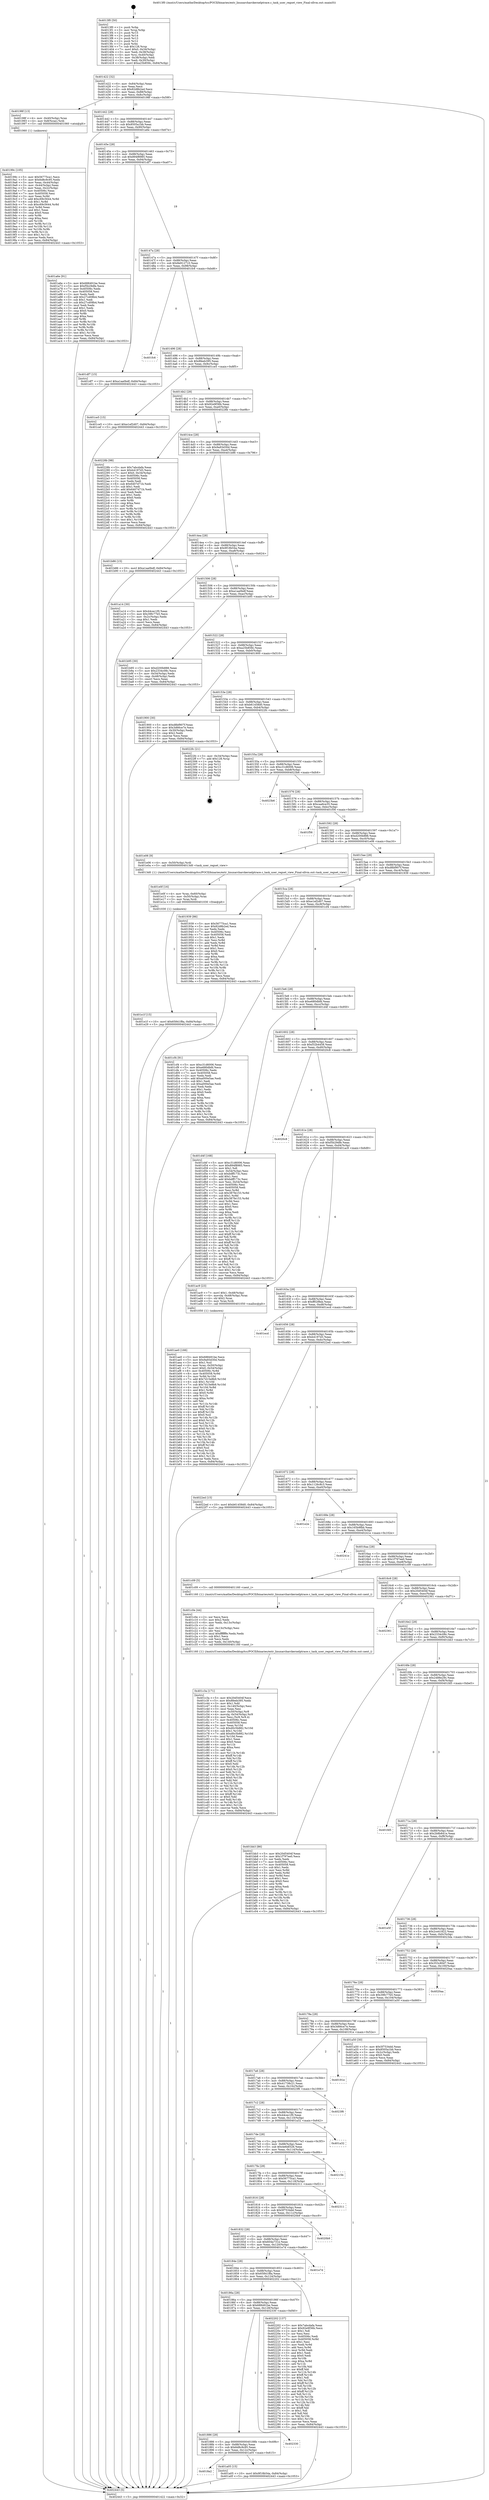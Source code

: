 digraph "0x4013f0" {
  label = "0x4013f0 (/mnt/c/Users/mathe/Desktop/tcc/POCII/binaries/extr_linuxarcharckernelptrace.c_task_user_regset_view_Final-ollvm.out::main(0))"
  labelloc = "t"
  node[shape=record]

  Entry [label="",width=0.3,height=0.3,shape=circle,fillcolor=black,style=filled]
  "0x401422" [label="{
     0x401422 [32]\l
     | [instrs]\l
     &nbsp;&nbsp;0x401422 \<+6\>: mov -0x84(%rbp),%eax\l
     &nbsp;&nbsp;0x401428 \<+2\>: mov %eax,%ecx\l
     &nbsp;&nbsp;0x40142a \<+6\>: sub $0x82d8b2ed,%ecx\l
     &nbsp;&nbsp;0x401430 \<+6\>: mov %eax,-0x88(%rbp)\l
     &nbsp;&nbsp;0x401436 \<+6\>: mov %ecx,-0x8c(%rbp)\l
     &nbsp;&nbsp;0x40143c \<+6\>: je 000000000040198f \<main+0x59f\>\l
  }"]
  "0x40198f" [label="{
     0x40198f [13]\l
     | [instrs]\l
     &nbsp;&nbsp;0x40198f \<+4\>: mov -0x40(%rbp),%rax\l
     &nbsp;&nbsp;0x401993 \<+4\>: mov 0x8(%rax),%rdi\l
     &nbsp;&nbsp;0x401997 \<+5\>: call 0000000000401060 \<atoi@plt\>\l
     | [calls]\l
     &nbsp;&nbsp;0x401060 \{1\} (unknown)\l
  }"]
  "0x401442" [label="{
     0x401442 [28]\l
     | [instrs]\l
     &nbsp;&nbsp;0x401442 \<+5\>: jmp 0000000000401447 \<main+0x57\>\l
     &nbsp;&nbsp;0x401447 \<+6\>: mov -0x88(%rbp),%eax\l
     &nbsp;&nbsp;0x40144d \<+5\>: sub $0x8505a1bb,%eax\l
     &nbsp;&nbsp;0x401452 \<+6\>: mov %eax,-0x90(%rbp)\l
     &nbsp;&nbsp;0x401458 \<+6\>: je 0000000000401a6e \<main+0x67e\>\l
  }"]
  Exit [label="",width=0.3,height=0.3,shape=circle,fillcolor=black,style=filled,peripheries=2]
  "0x401a6e" [label="{
     0x401a6e [91]\l
     | [instrs]\l
     &nbsp;&nbsp;0x401a6e \<+5\>: mov $0x688491be,%eax\l
     &nbsp;&nbsp;0x401a73 \<+5\>: mov $0xf5b29dfe,%ecx\l
     &nbsp;&nbsp;0x401a78 \<+7\>: mov 0x40506c,%edx\l
     &nbsp;&nbsp;0x401a7f \<+7\>: mov 0x405058,%esi\l
     &nbsp;&nbsp;0x401a86 \<+2\>: mov %edx,%edi\l
     &nbsp;&nbsp;0x401a88 \<+6\>: add $0x27cd08b4,%edi\l
     &nbsp;&nbsp;0x401a8e \<+3\>: sub $0x1,%edi\l
     &nbsp;&nbsp;0x401a91 \<+6\>: sub $0x27cd08b4,%edi\l
     &nbsp;&nbsp;0x401a97 \<+3\>: imul %edi,%edx\l
     &nbsp;&nbsp;0x401a9a \<+3\>: and $0x1,%edx\l
     &nbsp;&nbsp;0x401a9d \<+3\>: cmp $0x0,%edx\l
     &nbsp;&nbsp;0x401aa0 \<+4\>: sete %r8b\l
     &nbsp;&nbsp;0x401aa4 \<+3\>: cmp $0xa,%esi\l
     &nbsp;&nbsp;0x401aa7 \<+4\>: setl %r9b\l
     &nbsp;&nbsp;0x401aab \<+3\>: mov %r8b,%r10b\l
     &nbsp;&nbsp;0x401aae \<+3\>: and %r9b,%r10b\l
     &nbsp;&nbsp;0x401ab1 \<+3\>: xor %r9b,%r8b\l
     &nbsp;&nbsp;0x401ab4 \<+3\>: or %r8b,%r10b\l
     &nbsp;&nbsp;0x401ab7 \<+4\>: test $0x1,%r10b\l
     &nbsp;&nbsp;0x401abb \<+3\>: cmovne %ecx,%eax\l
     &nbsp;&nbsp;0x401abe \<+6\>: mov %eax,-0x84(%rbp)\l
     &nbsp;&nbsp;0x401ac4 \<+5\>: jmp 0000000000402443 \<main+0x1053\>\l
  }"]
  "0x40145e" [label="{
     0x40145e [28]\l
     | [instrs]\l
     &nbsp;&nbsp;0x40145e \<+5\>: jmp 0000000000401463 \<main+0x73\>\l
     &nbsp;&nbsp;0x401463 \<+6\>: mov -0x88(%rbp),%eax\l
     &nbsp;&nbsp;0x401469 \<+5\>: sub $0x894f8985,%eax\l
     &nbsp;&nbsp;0x40146e \<+6\>: mov %eax,-0x94(%rbp)\l
     &nbsp;&nbsp;0x401474 \<+6\>: je 0000000000401df7 \<main+0xa07\>\l
  }"]
  "0x401e1f" [label="{
     0x401e1f [15]\l
     | [instrs]\l
     &nbsp;&nbsp;0x401e1f \<+10\>: movl $0x65841f8a,-0x84(%rbp)\l
     &nbsp;&nbsp;0x401e29 \<+5\>: jmp 0000000000402443 \<main+0x1053\>\l
  }"]
  "0x401df7" [label="{
     0x401df7 [15]\l
     | [instrs]\l
     &nbsp;&nbsp;0x401df7 \<+10\>: movl $0xa1aa0bdf,-0x84(%rbp)\l
     &nbsp;&nbsp;0x401e01 \<+5\>: jmp 0000000000402443 \<main+0x1053\>\l
  }"]
  "0x40147a" [label="{
     0x40147a [28]\l
     | [instrs]\l
     &nbsp;&nbsp;0x40147a \<+5\>: jmp 000000000040147f \<main+0x8f\>\l
     &nbsp;&nbsp;0x40147f \<+6\>: mov -0x88(%rbp),%eax\l
     &nbsp;&nbsp;0x401485 \<+5\>: sub $0x8e912710,%eax\l
     &nbsp;&nbsp;0x40148a \<+6\>: mov %eax,-0x98(%rbp)\l
     &nbsp;&nbsp;0x401490 \<+6\>: je 0000000000401fc6 \<main+0xbd6\>\l
  }"]
  "0x401e0f" [label="{
     0x401e0f [16]\l
     | [instrs]\l
     &nbsp;&nbsp;0x401e0f \<+4\>: mov %rax,-0x60(%rbp)\l
     &nbsp;&nbsp;0x401e13 \<+4\>: mov -0x50(%rbp),%rax\l
     &nbsp;&nbsp;0x401e17 \<+3\>: mov %rax,%rdi\l
     &nbsp;&nbsp;0x401e1a \<+5\>: call 0000000000401030 \<free@plt\>\l
     | [calls]\l
     &nbsp;&nbsp;0x401030 \{1\} (unknown)\l
  }"]
  "0x401fc6" [label="{
     0x401fc6\l
  }", style=dashed]
  "0x401496" [label="{
     0x401496 [28]\l
     | [instrs]\l
     &nbsp;&nbsp;0x401496 \<+5\>: jmp 000000000040149b \<main+0xab\>\l
     &nbsp;&nbsp;0x40149b \<+6\>: mov -0x88(%rbp),%eax\l
     &nbsp;&nbsp;0x4014a1 \<+5\>: sub $0x8feeb395,%eax\l
     &nbsp;&nbsp;0x4014a6 \<+6\>: mov %eax,-0x9c(%rbp)\l
     &nbsp;&nbsp;0x4014ac \<+6\>: je 0000000000401ce5 \<main+0x8f5\>\l
  }"]
  "0x401c3a" [label="{
     0x401c3a [171]\l
     | [instrs]\l
     &nbsp;&nbsp;0x401c3a \<+5\>: mov $0x20d5404f,%ecx\l
     &nbsp;&nbsp;0x401c3f \<+5\>: mov $0x8feeb395,%edx\l
     &nbsp;&nbsp;0x401c44 \<+3\>: mov $0x1,%dil\l
     &nbsp;&nbsp;0x401c47 \<+6\>: mov -0x140(%rbp),%esi\l
     &nbsp;&nbsp;0x401c4d \<+3\>: imul %eax,%esi\l
     &nbsp;&nbsp;0x401c50 \<+4\>: mov -0x50(%rbp),%r8\l
     &nbsp;&nbsp;0x401c54 \<+4\>: movslq -0x54(%rbp),%r9\l
     &nbsp;&nbsp;0x401c58 \<+4\>: mov %esi,(%r8,%r9,4)\l
     &nbsp;&nbsp;0x401c5c \<+7\>: mov 0x40506c,%eax\l
     &nbsp;&nbsp;0x401c63 \<+7\>: mov 0x405058,%esi\l
     &nbsp;&nbsp;0x401c6a \<+3\>: mov %eax,%r10d\l
     &nbsp;&nbsp;0x401c6d \<+7\>: sub $0xd0c5b882,%r10d\l
     &nbsp;&nbsp;0x401c74 \<+4\>: sub $0x1,%r10d\l
     &nbsp;&nbsp;0x401c78 \<+7\>: add $0xd0c5b882,%r10d\l
     &nbsp;&nbsp;0x401c7f \<+4\>: imul %r10d,%eax\l
     &nbsp;&nbsp;0x401c83 \<+3\>: and $0x1,%eax\l
     &nbsp;&nbsp;0x401c86 \<+3\>: cmp $0x0,%eax\l
     &nbsp;&nbsp;0x401c89 \<+4\>: sete %r11b\l
     &nbsp;&nbsp;0x401c8d \<+3\>: cmp $0xa,%esi\l
     &nbsp;&nbsp;0x401c90 \<+3\>: setl %bl\l
     &nbsp;&nbsp;0x401c93 \<+3\>: mov %r11b,%r14b\l
     &nbsp;&nbsp;0x401c96 \<+4\>: xor $0xff,%r14b\l
     &nbsp;&nbsp;0x401c9a \<+3\>: mov %bl,%r15b\l
     &nbsp;&nbsp;0x401c9d \<+4\>: xor $0xff,%r15b\l
     &nbsp;&nbsp;0x401ca1 \<+4\>: xor $0x0,%dil\l
     &nbsp;&nbsp;0x401ca5 \<+3\>: mov %r14b,%r12b\l
     &nbsp;&nbsp;0x401ca8 \<+4\>: and $0x0,%r12b\l
     &nbsp;&nbsp;0x401cac \<+3\>: and %dil,%r11b\l
     &nbsp;&nbsp;0x401caf \<+3\>: mov %r15b,%r13b\l
     &nbsp;&nbsp;0x401cb2 \<+4\>: and $0x0,%r13b\l
     &nbsp;&nbsp;0x401cb6 \<+3\>: and %dil,%bl\l
     &nbsp;&nbsp;0x401cb9 \<+3\>: or %r11b,%r12b\l
     &nbsp;&nbsp;0x401cbc \<+3\>: or %bl,%r13b\l
     &nbsp;&nbsp;0x401cbf \<+3\>: xor %r13b,%r12b\l
     &nbsp;&nbsp;0x401cc2 \<+3\>: or %r15b,%r14b\l
     &nbsp;&nbsp;0x401cc5 \<+4\>: xor $0xff,%r14b\l
     &nbsp;&nbsp;0x401cc9 \<+4\>: or $0x0,%dil\l
     &nbsp;&nbsp;0x401ccd \<+3\>: and %dil,%r14b\l
     &nbsp;&nbsp;0x401cd0 \<+3\>: or %r14b,%r12b\l
     &nbsp;&nbsp;0x401cd3 \<+4\>: test $0x1,%r12b\l
     &nbsp;&nbsp;0x401cd7 \<+3\>: cmovne %edx,%ecx\l
     &nbsp;&nbsp;0x401cda \<+6\>: mov %ecx,-0x84(%rbp)\l
     &nbsp;&nbsp;0x401ce0 \<+5\>: jmp 0000000000402443 \<main+0x1053\>\l
  }"]
  "0x401ce5" [label="{
     0x401ce5 [15]\l
     | [instrs]\l
     &nbsp;&nbsp;0x401ce5 \<+10\>: movl $0xe1ef2d07,-0x84(%rbp)\l
     &nbsp;&nbsp;0x401cef \<+5\>: jmp 0000000000402443 \<main+0x1053\>\l
  }"]
  "0x4014b2" [label="{
     0x4014b2 [28]\l
     | [instrs]\l
     &nbsp;&nbsp;0x4014b2 \<+5\>: jmp 00000000004014b7 \<main+0xc7\>\l
     &nbsp;&nbsp;0x4014b7 \<+6\>: mov -0x88(%rbp),%eax\l
     &nbsp;&nbsp;0x4014bd \<+5\>: sub $0x92e9f36b,%eax\l
     &nbsp;&nbsp;0x4014c2 \<+6\>: mov %eax,-0xa0(%rbp)\l
     &nbsp;&nbsp;0x4014c8 \<+6\>: je 000000000040228b \<main+0xe9b\>\l
  }"]
  "0x401c0e" [label="{
     0x401c0e [44]\l
     | [instrs]\l
     &nbsp;&nbsp;0x401c0e \<+2\>: xor %ecx,%ecx\l
     &nbsp;&nbsp;0x401c10 \<+5\>: mov $0x2,%edx\l
     &nbsp;&nbsp;0x401c15 \<+6\>: mov %edx,-0x13c(%rbp)\l
     &nbsp;&nbsp;0x401c1b \<+1\>: cltd\l
     &nbsp;&nbsp;0x401c1c \<+6\>: mov -0x13c(%rbp),%esi\l
     &nbsp;&nbsp;0x401c22 \<+2\>: idiv %esi\l
     &nbsp;&nbsp;0x401c24 \<+6\>: imul $0xfffffffe,%edx,%edx\l
     &nbsp;&nbsp;0x401c2a \<+3\>: sub $0x1,%ecx\l
     &nbsp;&nbsp;0x401c2d \<+2\>: sub %ecx,%edx\l
     &nbsp;&nbsp;0x401c2f \<+6\>: mov %edx,-0x140(%rbp)\l
     &nbsp;&nbsp;0x401c35 \<+5\>: call 0000000000401160 \<next_i\>\l
     | [calls]\l
     &nbsp;&nbsp;0x401160 \{1\} (/mnt/c/Users/mathe/Desktop/tcc/POCII/binaries/extr_linuxarcharckernelptrace.c_task_user_regset_view_Final-ollvm.out::next_i)\l
  }"]
  "0x40228b" [label="{
     0x40228b [98]\l
     | [instrs]\l
     &nbsp;&nbsp;0x40228b \<+5\>: mov $0x7abcdafa,%eax\l
     &nbsp;&nbsp;0x402290 \<+5\>: mov $0xb4197d3,%ecx\l
     &nbsp;&nbsp;0x402295 \<+7\>: movl $0x0,-0x34(%rbp)\l
     &nbsp;&nbsp;0x40229c \<+7\>: mov 0x40506c,%edx\l
     &nbsp;&nbsp;0x4022a3 \<+7\>: mov 0x405058,%esi\l
     &nbsp;&nbsp;0x4022aa \<+2\>: mov %edx,%edi\l
     &nbsp;&nbsp;0x4022ac \<+6\>: sub $0x6407d71b,%edi\l
     &nbsp;&nbsp;0x4022b2 \<+3\>: sub $0x1,%edi\l
     &nbsp;&nbsp;0x4022b5 \<+6\>: add $0x6407d71b,%edi\l
     &nbsp;&nbsp;0x4022bb \<+3\>: imul %edi,%edx\l
     &nbsp;&nbsp;0x4022be \<+3\>: and $0x1,%edx\l
     &nbsp;&nbsp;0x4022c1 \<+3\>: cmp $0x0,%edx\l
     &nbsp;&nbsp;0x4022c4 \<+4\>: sete %r8b\l
     &nbsp;&nbsp;0x4022c8 \<+3\>: cmp $0xa,%esi\l
     &nbsp;&nbsp;0x4022cb \<+4\>: setl %r9b\l
     &nbsp;&nbsp;0x4022cf \<+3\>: mov %r8b,%r10b\l
     &nbsp;&nbsp;0x4022d2 \<+3\>: and %r9b,%r10b\l
     &nbsp;&nbsp;0x4022d5 \<+3\>: xor %r9b,%r8b\l
     &nbsp;&nbsp;0x4022d8 \<+3\>: or %r8b,%r10b\l
     &nbsp;&nbsp;0x4022db \<+4\>: test $0x1,%r10b\l
     &nbsp;&nbsp;0x4022df \<+3\>: cmovne %ecx,%eax\l
     &nbsp;&nbsp;0x4022e2 \<+6\>: mov %eax,-0x84(%rbp)\l
     &nbsp;&nbsp;0x4022e8 \<+5\>: jmp 0000000000402443 \<main+0x1053\>\l
  }"]
  "0x4014ce" [label="{
     0x4014ce [28]\l
     | [instrs]\l
     &nbsp;&nbsp;0x4014ce \<+5\>: jmp 00000000004014d3 \<main+0xe3\>\l
     &nbsp;&nbsp;0x4014d3 \<+6\>: mov -0x88(%rbp),%eax\l
     &nbsp;&nbsp;0x4014d9 \<+5\>: sub $0x9a93d30d,%eax\l
     &nbsp;&nbsp;0x4014de \<+6\>: mov %eax,-0xa4(%rbp)\l
     &nbsp;&nbsp;0x4014e4 \<+6\>: je 0000000000401b86 \<main+0x796\>\l
  }"]
  "0x401ae0" [label="{
     0x401ae0 [166]\l
     | [instrs]\l
     &nbsp;&nbsp;0x401ae0 \<+5\>: mov $0x688491be,%ecx\l
     &nbsp;&nbsp;0x401ae5 \<+5\>: mov $0x9a93d30d,%edx\l
     &nbsp;&nbsp;0x401aea \<+3\>: mov $0x1,%sil\l
     &nbsp;&nbsp;0x401aed \<+4\>: mov %rax,-0x50(%rbp)\l
     &nbsp;&nbsp;0x401af1 \<+7\>: movl $0x0,-0x54(%rbp)\l
     &nbsp;&nbsp;0x401af8 \<+8\>: mov 0x40506c,%r8d\l
     &nbsp;&nbsp;0x401b00 \<+8\>: mov 0x405058,%r9d\l
     &nbsp;&nbsp;0x401b08 \<+3\>: mov %r8d,%r10d\l
     &nbsp;&nbsp;0x401b0b \<+7\>: add $0x7d15e8b9,%r10d\l
     &nbsp;&nbsp;0x401b12 \<+4\>: sub $0x1,%r10d\l
     &nbsp;&nbsp;0x401b16 \<+7\>: sub $0x7d15e8b9,%r10d\l
     &nbsp;&nbsp;0x401b1d \<+4\>: imul %r10d,%r8d\l
     &nbsp;&nbsp;0x401b21 \<+4\>: and $0x1,%r8d\l
     &nbsp;&nbsp;0x401b25 \<+4\>: cmp $0x0,%r8d\l
     &nbsp;&nbsp;0x401b29 \<+4\>: sete %r11b\l
     &nbsp;&nbsp;0x401b2d \<+4\>: cmp $0xa,%r9d\l
     &nbsp;&nbsp;0x401b31 \<+3\>: setl %bl\l
     &nbsp;&nbsp;0x401b34 \<+3\>: mov %r11b,%r14b\l
     &nbsp;&nbsp;0x401b37 \<+4\>: xor $0xff,%r14b\l
     &nbsp;&nbsp;0x401b3b \<+3\>: mov %bl,%r15b\l
     &nbsp;&nbsp;0x401b3e \<+4\>: xor $0xff,%r15b\l
     &nbsp;&nbsp;0x401b42 \<+4\>: xor $0x0,%sil\l
     &nbsp;&nbsp;0x401b46 \<+3\>: mov %r14b,%r12b\l
     &nbsp;&nbsp;0x401b49 \<+4\>: and $0x0,%r12b\l
     &nbsp;&nbsp;0x401b4d \<+3\>: and %sil,%r11b\l
     &nbsp;&nbsp;0x401b50 \<+3\>: mov %r15b,%r13b\l
     &nbsp;&nbsp;0x401b53 \<+4\>: and $0x0,%r13b\l
     &nbsp;&nbsp;0x401b57 \<+3\>: and %sil,%bl\l
     &nbsp;&nbsp;0x401b5a \<+3\>: or %r11b,%r12b\l
     &nbsp;&nbsp;0x401b5d \<+3\>: or %bl,%r13b\l
     &nbsp;&nbsp;0x401b60 \<+3\>: xor %r13b,%r12b\l
     &nbsp;&nbsp;0x401b63 \<+3\>: or %r15b,%r14b\l
     &nbsp;&nbsp;0x401b66 \<+4\>: xor $0xff,%r14b\l
     &nbsp;&nbsp;0x401b6a \<+4\>: or $0x0,%sil\l
     &nbsp;&nbsp;0x401b6e \<+3\>: and %sil,%r14b\l
     &nbsp;&nbsp;0x401b71 \<+3\>: or %r14b,%r12b\l
     &nbsp;&nbsp;0x401b74 \<+4\>: test $0x1,%r12b\l
     &nbsp;&nbsp;0x401b78 \<+3\>: cmovne %edx,%ecx\l
     &nbsp;&nbsp;0x401b7b \<+6\>: mov %ecx,-0x84(%rbp)\l
     &nbsp;&nbsp;0x401b81 \<+5\>: jmp 0000000000402443 \<main+0x1053\>\l
  }"]
  "0x401b86" [label="{
     0x401b86 [15]\l
     | [instrs]\l
     &nbsp;&nbsp;0x401b86 \<+10\>: movl $0xa1aa0bdf,-0x84(%rbp)\l
     &nbsp;&nbsp;0x401b90 \<+5\>: jmp 0000000000402443 \<main+0x1053\>\l
  }"]
  "0x4014ea" [label="{
     0x4014ea [28]\l
     | [instrs]\l
     &nbsp;&nbsp;0x4014ea \<+5\>: jmp 00000000004014ef \<main+0xff\>\l
     &nbsp;&nbsp;0x4014ef \<+6\>: mov -0x88(%rbp),%eax\l
     &nbsp;&nbsp;0x4014f5 \<+5\>: sub $0x9f18b54a,%eax\l
     &nbsp;&nbsp;0x4014fa \<+6\>: mov %eax,-0xa8(%rbp)\l
     &nbsp;&nbsp;0x401500 \<+6\>: je 0000000000401a14 \<main+0x624\>\l
  }"]
  "0x4018a2" [label="{
     0x4018a2\l
  }", style=dashed]
  "0x401a14" [label="{
     0x401a14 [30]\l
     | [instrs]\l
     &nbsp;&nbsp;0x401a14 \<+5\>: mov $0x44cec1f0,%eax\l
     &nbsp;&nbsp;0x401a19 \<+5\>: mov $0x39fc77b5,%ecx\l
     &nbsp;&nbsp;0x401a1e \<+3\>: mov -0x2c(%rbp),%edx\l
     &nbsp;&nbsp;0x401a21 \<+3\>: cmp $0x1,%edx\l
     &nbsp;&nbsp;0x401a24 \<+3\>: cmovl %ecx,%eax\l
     &nbsp;&nbsp;0x401a27 \<+6\>: mov %eax,-0x84(%rbp)\l
     &nbsp;&nbsp;0x401a2d \<+5\>: jmp 0000000000402443 \<main+0x1053\>\l
  }"]
  "0x401506" [label="{
     0x401506 [28]\l
     | [instrs]\l
     &nbsp;&nbsp;0x401506 \<+5\>: jmp 000000000040150b \<main+0x11b\>\l
     &nbsp;&nbsp;0x40150b \<+6\>: mov -0x88(%rbp),%eax\l
     &nbsp;&nbsp;0x401511 \<+5\>: sub $0xa1aa0bdf,%eax\l
     &nbsp;&nbsp;0x401516 \<+6\>: mov %eax,-0xac(%rbp)\l
     &nbsp;&nbsp;0x40151c \<+6\>: je 0000000000401b95 \<main+0x7a5\>\l
  }"]
  "0x401a05" [label="{
     0x401a05 [15]\l
     | [instrs]\l
     &nbsp;&nbsp;0x401a05 \<+10\>: movl $0x9f18b54a,-0x84(%rbp)\l
     &nbsp;&nbsp;0x401a0f \<+5\>: jmp 0000000000402443 \<main+0x1053\>\l
  }"]
  "0x401b95" [label="{
     0x401b95 [30]\l
     | [instrs]\l
     &nbsp;&nbsp;0x401b95 \<+5\>: mov $0xd200b888,%eax\l
     &nbsp;&nbsp;0x401b9a \<+5\>: mov $0x2334c08c,%ecx\l
     &nbsp;&nbsp;0x401b9f \<+3\>: mov -0x54(%rbp),%edx\l
     &nbsp;&nbsp;0x401ba2 \<+3\>: cmp -0x48(%rbp),%edx\l
     &nbsp;&nbsp;0x401ba5 \<+3\>: cmovl %ecx,%eax\l
     &nbsp;&nbsp;0x401ba8 \<+6\>: mov %eax,-0x84(%rbp)\l
     &nbsp;&nbsp;0x401bae \<+5\>: jmp 0000000000402443 \<main+0x1053\>\l
  }"]
  "0x401522" [label="{
     0x401522 [28]\l
     | [instrs]\l
     &nbsp;&nbsp;0x401522 \<+5\>: jmp 0000000000401527 \<main+0x137\>\l
     &nbsp;&nbsp;0x401527 \<+6\>: mov -0x88(%rbp),%eax\l
     &nbsp;&nbsp;0x40152d \<+5\>: sub $0xa25b858c,%eax\l
     &nbsp;&nbsp;0x401532 \<+6\>: mov %eax,-0xb0(%rbp)\l
     &nbsp;&nbsp;0x401538 \<+6\>: je 0000000000401900 \<main+0x510\>\l
  }"]
  "0x401886" [label="{
     0x401886 [28]\l
     | [instrs]\l
     &nbsp;&nbsp;0x401886 \<+5\>: jmp 000000000040188b \<main+0x49b\>\l
     &nbsp;&nbsp;0x40188b \<+6\>: mov -0x88(%rbp),%eax\l
     &nbsp;&nbsp;0x401891 \<+5\>: sub $0x6d8c9c95,%eax\l
     &nbsp;&nbsp;0x401896 \<+6\>: mov %eax,-0x12c(%rbp)\l
     &nbsp;&nbsp;0x40189c \<+6\>: je 0000000000401a05 \<main+0x615\>\l
  }"]
  "0x401900" [label="{
     0x401900 [30]\l
     | [instrs]\l
     &nbsp;&nbsp;0x401900 \<+5\>: mov $0xd8bf907f,%eax\l
     &nbsp;&nbsp;0x401905 \<+5\>: mov $0x3d66ce7e,%ecx\l
     &nbsp;&nbsp;0x40190a \<+3\>: mov -0x30(%rbp),%edx\l
     &nbsp;&nbsp;0x40190d \<+3\>: cmp $0x2,%edx\l
     &nbsp;&nbsp;0x401910 \<+3\>: cmovne %ecx,%eax\l
     &nbsp;&nbsp;0x401913 \<+6\>: mov %eax,-0x84(%rbp)\l
     &nbsp;&nbsp;0x401919 \<+5\>: jmp 0000000000402443 \<main+0x1053\>\l
  }"]
  "0x40153e" [label="{
     0x40153e [28]\l
     | [instrs]\l
     &nbsp;&nbsp;0x40153e \<+5\>: jmp 0000000000401543 \<main+0x153\>\l
     &nbsp;&nbsp;0x401543 \<+6\>: mov -0x88(%rbp),%eax\l
     &nbsp;&nbsp;0x401549 \<+5\>: sub $0xb61458d0,%eax\l
     &nbsp;&nbsp;0x40154e \<+6\>: mov %eax,-0xb4(%rbp)\l
     &nbsp;&nbsp;0x401554 \<+6\>: je 00000000004022fc \<main+0xf0c\>\l
  }"]
  "0x402443" [label="{
     0x402443 [5]\l
     | [instrs]\l
     &nbsp;&nbsp;0x402443 \<+5\>: jmp 0000000000401422 \<main+0x32\>\l
  }"]
  "0x4013f0" [label="{
     0x4013f0 [50]\l
     | [instrs]\l
     &nbsp;&nbsp;0x4013f0 \<+1\>: push %rbp\l
     &nbsp;&nbsp;0x4013f1 \<+3\>: mov %rsp,%rbp\l
     &nbsp;&nbsp;0x4013f4 \<+2\>: push %r15\l
     &nbsp;&nbsp;0x4013f6 \<+2\>: push %r14\l
     &nbsp;&nbsp;0x4013f8 \<+2\>: push %r13\l
     &nbsp;&nbsp;0x4013fa \<+2\>: push %r12\l
     &nbsp;&nbsp;0x4013fc \<+1\>: push %rbx\l
     &nbsp;&nbsp;0x4013fd \<+7\>: sub $0x128,%rsp\l
     &nbsp;&nbsp;0x401404 \<+7\>: movl $0x0,-0x34(%rbp)\l
     &nbsp;&nbsp;0x40140b \<+3\>: mov %edi,-0x38(%rbp)\l
     &nbsp;&nbsp;0x40140e \<+4\>: mov %rsi,-0x40(%rbp)\l
     &nbsp;&nbsp;0x401412 \<+3\>: mov -0x38(%rbp),%edi\l
     &nbsp;&nbsp;0x401415 \<+3\>: mov %edi,-0x30(%rbp)\l
     &nbsp;&nbsp;0x401418 \<+10\>: movl $0xa25b858c,-0x84(%rbp)\l
  }"]
  "0x402330" [label="{
     0x402330\l
  }", style=dashed]
  "0x4022fc" [label="{
     0x4022fc [21]\l
     | [instrs]\l
     &nbsp;&nbsp;0x4022fc \<+3\>: mov -0x34(%rbp),%eax\l
     &nbsp;&nbsp;0x4022ff \<+7\>: add $0x128,%rsp\l
     &nbsp;&nbsp;0x402306 \<+1\>: pop %rbx\l
     &nbsp;&nbsp;0x402307 \<+2\>: pop %r12\l
     &nbsp;&nbsp;0x402309 \<+2\>: pop %r13\l
     &nbsp;&nbsp;0x40230b \<+2\>: pop %r14\l
     &nbsp;&nbsp;0x40230d \<+2\>: pop %r15\l
     &nbsp;&nbsp;0x40230f \<+1\>: pop %rbp\l
     &nbsp;&nbsp;0x402310 \<+1\>: ret\l
  }"]
  "0x40155a" [label="{
     0x40155a [28]\l
     | [instrs]\l
     &nbsp;&nbsp;0x40155a \<+5\>: jmp 000000000040155f \<main+0x16f\>\l
     &nbsp;&nbsp;0x40155f \<+6\>: mov -0x88(%rbp),%eax\l
     &nbsp;&nbsp;0x401565 \<+5\>: sub $0xc31d6006,%eax\l
     &nbsp;&nbsp;0x40156a \<+6\>: mov %eax,-0xb8(%rbp)\l
     &nbsp;&nbsp;0x401570 \<+6\>: je 00000000004023b6 \<main+0xfc6\>\l
  }"]
  "0x40186a" [label="{
     0x40186a [28]\l
     | [instrs]\l
     &nbsp;&nbsp;0x40186a \<+5\>: jmp 000000000040186f \<main+0x47f\>\l
     &nbsp;&nbsp;0x40186f \<+6\>: mov -0x88(%rbp),%eax\l
     &nbsp;&nbsp;0x401875 \<+5\>: sub $0x688491be,%eax\l
     &nbsp;&nbsp;0x40187a \<+6\>: mov %eax,-0x128(%rbp)\l
     &nbsp;&nbsp;0x401880 \<+6\>: je 0000000000402330 \<main+0xf40\>\l
  }"]
  "0x4023b6" [label="{
     0x4023b6\l
  }", style=dashed]
  "0x401576" [label="{
     0x401576 [28]\l
     | [instrs]\l
     &nbsp;&nbsp;0x401576 \<+5\>: jmp 000000000040157b \<main+0x18b\>\l
     &nbsp;&nbsp;0x40157b \<+6\>: mov -0x88(%rbp),%eax\l
     &nbsp;&nbsp;0x401581 \<+5\>: sub $0xcaa6ce35,%eax\l
     &nbsp;&nbsp;0x401586 \<+6\>: mov %eax,-0xbc(%rbp)\l
     &nbsp;&nbsp;0x40158c \<+6\>: je 0000000000401f56 \<main+0xb66\>\l
  }"]
  "0x402202" [label="{
     0x402202 [137]\l
     | [instrs]\l
     &nbsp;&nbsp;0x402202 \<+5\>: mov $0x7abcdafa,%eax\l
     &nbsp;&nbsp;0x402207 \<+5\>: mov $0x92e9f36b,%ecx\l
     &nbsp;&nbsp;0x40220c \<+2\>: mov $0x1,%dl\l
     &nbsp;&nbsp;0x40220e \<+2\>: xor %esi,%esi\l
     &nbsp;&nbsp;0x402210 \<+7\>: mov 0x40506c,%edi\l
     &nbsp;&nbsp;0x402217 \<+8\>: mov 0x405058,%r8d\l
     &nbsp;&nbsp;0x40221f \<+3\>: sub $0x1,%esi\l
     &nbsp;&nbsp;0x402222 \<+3\>: mov %edi,%r9d\l
     &nbsp;&nbsp;0x402225 \<+3\>: add %esi,%r9d\l
     &nbsp;&nbsp;0x402228 \<+4\>: imul %r9d,%edi\l
     &nbsp;&nbsp;0x40222c \<+3\>: and $0x1,%edi\l
     &nbsp;&nbsp;0x40222f \<+3\>: cmp $0x0,%edi\l
     &nbsp;&nbsp;0x402232 \<+4\>: sete %r10b\l
     &nbsp;&nbsp;0x402236 \<+4\>: cmp $0xa,%r8d\l
     &nbsp;&nbsp;0x40223a \<+4\>: setl %r11b\l
     &nbsp;&nbsp;0x40223e \<+3\>: mov %r10b,%bl\l
     &nbsp;&nbsp;0x402241 \<+3\>: xor $0xff,%bl\l
     &nbsp;&nbsp;0x402244 \<+3\>: mov %r11b,%r14b\l
     &nbsp;&nbsp;0x402247 \<+4\>: xor $0xff,%r14b\l
     &nbsp;&nbsp;0x40224b \<+3\>: xor $0x1,%dl\l
     &nbsp;&nbsp;0x40224e \<+3\>: mov %bl,%r15b\l
     &nbsp;&nbsp;0x402251 \<+4\>: and $0xff,%r15b\l
     &nbsp;&nbsp;0x402255 \<+3\>: and %dl,%r10b\l
     &nbsp;&nbsp;0x402258 \<+3\>: mov %r14b,%r12b\l
     &nbsp;&nbsp;0x40225b \<+4\>: and $0xff,%r12b\l
     &nbsp;&nbsp;0x40225f \<+3\>: and %dl,%r11b\l
     &nbsp;&nbsp;0x402262 \<+3\>: or %r10b,%r15b\l
     &nbsp;&nbsp;0x402265 \<+3\>: or %r11b,%r12b\l
     &nbsp;&nbsp;0x402268 \<+3\>: xor %r12b,%r15b\l
     &nbsp;&nbsp;0x40226b \<+3\>: or %r14b,%bl\l
     &nbsp;&nbsp;0x40226e \<+3\>: xor $0xff,%bl\l
     &nbsp;&nbsp;0x402271 \<+3\>: or $0x1,%dl\l
     &nbsp;&nbsp;0x402274 \<+2\>: and %dl,%bl\l
     &nbsp;&nbsp;0x402276 \<+3\>: or %bl,%r15b\l
     &nbsp;&nbsp;0x402279 \<+4\>: test $0x1,%r15b\l
     &nbsp;&nbsp;0x40227d \<+3\>: cmovne %ecx,%eax\l
     &nbsp;&nbsp;0x402280 \<+6\>: mov %eax,-0x84(%rbp)\l
     &nbsp;&nbsp;0x402286 \<+5\>: jmp 0000000000402443 \<main+0x1053\>\l
  }"]
  "0x401f56" [label="{
     0x401f56\l
  }", style=dashed]
  "0x401592" [label="{
     0x401592 [28]\l
     | [instrs]\l
     &nbsp;&nbsp;0x401592 \<+5\>: jmp 0000000000401597 \<main+0x1a7\>\l
     &nbsp;&nbsp;0x401597 \<+6\>: mov -0x88(%rbp),%eax\l
     &nbsp;&nbsp;0x40159d \<+5\>: sub $0xd200b888,%eax\l
     &nbsp;&nbsp;0x4015a2 \<+6\>: mov %eax,-0xc0(%rbp)\l
     &nbsp;&nbsp;0x4015a8 \<+6\>: je 0000000000401e06 \<main+0xa16\>\l
  }"]
  "0x40184e" [label="{
     0x40184e [28]\l
     | [instrs]\l
     &nbsp;&nbsp;0x40184e \<+5\>: jmp 0000000000401853 \<main+0x463\>\l
     &nbsp;&nbsp;0x401853 \<+6\>: mov -0x88(%rbp),%eax\l
     &nbsp;&nbsp;0x401859 \<+5\>: sub $0x65841f8a,%eax\l
     &nbsp;&nbsp;0x40185e \<+6\>: mov %eax,-0x124(%rbp)\l
     &nbsp;&nbsp;0x401864 \<+6\>: je 0000000000402202 \<main+0xe12\>\l
  }"]
  "0x401e06" [label="{
     0x401e06 [9]\l
     | [instrs]\l
     &nbsp;&nbsp;0x401e06 \<+4\>: mov -0x50(%rbp),%rdi\l
     &nbsp;&nbsp;0x401e0a \<+5\>: call 00000000004013d0 \<task_user_regset_view\>\l
     | [calls]\l
     &nbsp;&nbsp;0x4013d0 \{1\} (/mnt/c/Users/mathe/Desktop/tcc/POCII/binaries/extr_linuxarcharckernelptrace.c_task_user_regset_view_Final-ollvm.out::task_user_regset_view)\l
  }"]
  "0x4015ae" [label="{
     0x4015ae [28]\l
     | [instrs]\l
     &nbsp;&nbsp;0x4015ae \<+5\>: jmp 00000000004015b3 \<main+0x1c3\>\l
     &nbsp;&nbsp;0x4015b3 \<+6\>: mov -0x88(%rbp),%eax\l
     &nbsp;&nbsp;0x4015b9 \<+5\>: sub $0xd8bf907f,%eax\l
     &nbsp;&nbsp;0x4015be \<+6\>: mov %eax,-0xc4(%rbp)\l
     &nbsp;&nbsp;0x4015c4 \<+6\>: je 0000000000401939 \<main+0x549\>\l
  }"]
  "0x401e7d" [label="{
     0x401e7d\l
  }", style=dashed]
  "0x401939" [label="{
     0x401939 [86]\l
     | [instrs]\l
     &nbsp;&nbsp;0x401939 \<+5\>: mov $0x56775ca1,%eax\l
     &nbsp;&nbsp;0x40193e \<+5\>: mov $0x82d8b2ed,%ecx\l
     &nbsp;&nbsp;0x401943 \<+2\>: xor %edx,%edx\l
     &nbsp;&nbsp;0x401945 \<+7\>: mov 0x40506c,%esi\l
     &nbsp;&nbsp;0x40194c \<+7\>: mov 0x405058,%edi\l
     &nbsp;&nbsp;0x401953 \<+3\>: sub $0x1,%edx\l
     &nbsp;&nbsp;0x401956 \<+3\>: mov %esi,%r8d\l
     &nbsp;&nbsp;0x401959 \<+3\>: add %edx,%r8d\l
     &nbsp;&nbsp;0x40195c \<+4\>: imul %r8d,%esi\l
     &nbsp;&nbsp;0x401960 \<+3\>: and $0x1,%esi\l
     &nbsp;&nbsp;0x401963 \<+3\>: cmp $0x0,%esi\l
     &nbsp;&nbsp;0x401966 \<+4\>: sete %r9b\l
     &nbsp;&nbsp;0x40196a \<+3\>: cmp $0xa,%edi\l
     &nbsp;&nbsp;0x40196d \<+4\>: setl %r10b\l
     &nbsp;&nbsp;0x401971 \<+3\>: mov %r9b,%r11b\l
     &nbsp;&nbsp;0x401974 \<+3\>: and %r10b,%r11b\l
     &nbsp;&nbsp;0x401977 \<+3\>: xor %r10b,%r9b\l
     &nbsp;&nbsp;0x40197a \<+3\>: or %r9b,%r11b\l
     &nbsp;&nbsp;0x40197d \<+4\>: test $0x1,%r11b\l
     &nbsp;&nbsp;0x401981 \<+3\>: cmovne %ecx,%eax\l
     &nbsp;&nbsp;0x401984 \<+6\>: mov %eax,-0x84(%rbp)\l
     &nbsp;&nbsp;0x40198a \<+5\>: jmp 0000000000402443 \<main+0x1053\>\l
  }"]
  "0x4015ca" [label="{
     0x4015ca [28]\l
     | [instrs]\l
     &nbsp;&nbsp;0x4015ca \<+5\>: jmp 00000000004015cf \<main+0x1df\>\l
     &nbsp;&nbsp;0x4015cf \<+6\>: mov -0x88(%rbp),%eax\l
     &nbsp;&nbsp;0x4015d5 \<+5\>: sub $0xe1ef2d07,%eax\l
     &nbsp;&nbsp;0x4015da \<+6\>: mov %eax,-0xc8(%rbp)\l
     &nbsp;&nbsp;0x4015e0 \<+6\>: je 0000000000401cf4 \<main+0x904\>\l
  }"]
  "0x40199c" [label="{
     0x40199c [105]\l
     | [instrs]\l
     &nbsp;&nbsp;0x40199c \<+5\>: mov $0x56775ca1,%ecx\l
     &nbsp;&nbsp;0x4019a1 \<+5\>: mov $0x6d8c9c95,%edx\l
     &nbsp;&nbsp;0x4019a6 \<+3\>: mov %eax,-0x44(%rbp)\l
     &nbsp;&nbsp;0x4019a9 \<+3\>: mov -0x44(%rbp),%eax\l
     &nbsp;&nbsp;0x4019ac \<+3\>: mov %eax,-0x2c(%rbp)\l
     &nbsp;&nbsp;0x4019af \<+7\>: mov 0x40506c,%eax\l
     &nbsp;&nbsp;0x4019b6 \<+7\>: mov 0x405058,%esi\l
     &nbsp;&nbsp;0x4019bd \<+3\>: mov %eax,%r8d\l
     &nbsp;&nbsp;0x4019c0 \<+7\>: add $0xc69c5644,%r8d\l
     &nbsp;&nbsp;0x4019c7 \<+4\>: sub $0x1,%r8d\l
     &nbsp;&nbsp;0x4019cb \<+7\>: sub $0xc69c5644,%r8d\l
     &nbsp;&nbsp;0x4019d2 \<+4\>: imul %r8d,%eax\l
     &nbsp;&nbsp;0x4019d6 \<+3\>: and $0x1,%eax\l
     &nbsp;&nbsp;0x4019d9 \<+3\>: cmp $0x0,%eax\l
     &nbsp;&nbsp;0x4019dc \<+4\>: sete %r9b\l
     &nbsp;&nbsp;0x4019e0 \<+3\>: cmp $0xa,%esi\l
     &nbsp;&nbsp;0x4019e3 \<+4\>: setl %r10b\l
     &nbsp;&nbsp;0x4019e7 \<+3\>: mov %r9b,%r11b\l
     &nbsp;&nbsp;0x4019ea \<+3\>: and %r10b,%r11b\l
     &nbsp;&nbsp;0x4019ed \<+3\>: xor %r10b,%r9b\l
     &nbsp;&nbsp;0x4019f0 \<+3\>: or %r9b,%r11b\l
     &nbsp;&nbsp;0x4019f3 \<+4\>: test $0x1,%r11b\l
     &nbsp;&nbsp;0x4019f7 \<+3\>: cmovne %edx,%ecx\l
     &nbsp;&nbsp;0x4019fa \<+6\>: mov %ecx,-0x84(%rbp)\l
     &nbsp;&nbsp;0x401a00 \<+5\>: jmp 0000000000402443 \<main+0x1053\>\l
  }"]
  "0x401832" [label="{
     0x401832 [28]\l
     | [instrs]\l
     &nbsp;&nbsp;0x401832 \<+5\>: jmp 0000000000401837 \<main+0x447\>\l
     &nbsp;&nbsp;0x401837 \<+6\>: mov -0x88(%rbp),%eax\l
     &nbsp;&nbsp;0x40183d \<+5\>: sub $0x604a731e,%eax\l
     &nbsp;&nbsp;0x401842 \<+6\>: mov %eax,-0x120(%rbp)\l
     &nbsp;&nbsp;0x401848 \<+6\>: je 0000000000401e7d \<main+0xa8d\>\l
  }"]
  "0x401cf4" [label="{
     0x401cf4 [91]\l
     | [instrs]\l
     &nbsp;&nbsp;0x401cf4 \<+5\>: mov $0xc31d6006,%eax\l
     &nbsp;&nbsp;0x401cf9 \<+5\>: mov $0xe680dbfd,%ecx\l
     &nbsp;&nbsp;0x401cfe \<+7\>: mov 0x40506c,%edx\l
     &nbsp;&nbsp;0x401d05 \<+7\>: mov 0x405058,%esi\l
     &nbsp;&nbsp;0x401d0c \<+2\>: mov %edx,%edi\l
     &nbsp;&nbsp;0x401d0e \<+6\>: add $0xa000e5ae,%edi\l
     &nbsp;&nbsp;0x401d14 \<+3\>: sub $0x1,%edi\l
     &nbsp;&nbsp;0x401d17 \<+6\>: sub $0xa000e5ae,%edi\l
     &nbsp;&nbsp;0x401d1d \<+3\>: imul %edi,%edx\l
     &nbsp;&nbsp;0x401d20 \<+3\>: and $0x1,%edx\l
     &nbsp;&nbsp;0x401d23 \<+3\>: cmp $0x0,%edx\l
     &nbsp;&nbsp;0x401d26 \<+4\>: sete %r8b\l
     &nbsp;&nbsp;0x401d2a \<+3\>: cmp $0xa,%esi\l
     &nbsp;&nbsp;0x401d2d \<+4\>: setl %r9b\l
     &nbsp;&nbsp;0x401d31 \<+3\>: mov %r8b,%r10b\l
     &nbsp;&nbsp;0x401d34 \<+3\>: and %r9b,%r10b\l
     &nbsp;&nbsp;0x401d37 \<+3\>: xor %r9b,%r8b\l
     &nbsp;&nbsp;0x401d3a \<+3\>: or %r8b,%r10b\l
     &nbsp;&nbsp;0x401d3d \<+4\>: test $0x1,%r10b\l
     &nbsp;&nbsp;0x401d41 \<+3\>: cmovne %ecx,%eax\l
     &nbsp;&nbsp;0x401d44 \<+6\>: mov %eax,-0x84(%rbp)\l
     &nbsp;&nbsp;0x401d4a \<+5\>: jmp 0000000000402443 \<main+0x1053\>\l
  }"]
  "0x4015e6" [label="{
     0x4015e6 [28]\l
     | [instrs]\l
     &nbsp;&nbsp;0x4015e6 \<+5\>: jmp 00000000004015eb \<main+0x1fb\>\l
     &nbsp;&nbsp;0x4015eb \<+6\>: mov -0x88(%rbp),%eax\l
     &nbsp;&nbsp;0x4015f1 \<+5\>: sub $0xe680dbfd,%eax\l
     &nbsp;&nbsp;0x4015f6 \<+6\>: mov %eax,-0xcc(%rbp)\l
     &nbsp;&nbsp;0x4015fc \<+6\>: je 0000000000401d4f \<main+0x95f\>\l
  }"]
  "0x4020b9" [label="{
     0x4020b9\l
  }", style=dashed]
  "0x401d4f" [label="{
     0x401d4f [168]\l
     | [instrs]\l
     &nbsp;&nbsp;0x401d4f \<+5\>: mov $0xc31d6006,%eax\l
     &nbsp;&nbsp;0x401d54 \<+5\>: mov $0x894f8985,%ecx\l
     &nbsp;&nbsp;0x401d59 \<+2\>: mov $0x1,%dl\l
     &nbsp;&nbsp;0x401d5b \<+3\>: mov -0x54(%rbp),%esi\l
     &nbsp;&nbsp;0x401d5e \<+6\>: sub $0xbdff173c,%esi\l
     &nbsp;&nbsp;0x401d64 \<+3\>: add $0x1,%esi\l
     &nbsp;&nbsp;0x401d67 \<+6\>: add $0xbdff173c,%esi\l
     &nbsp;&nbsp;0x401d6d \<+3\>: mov %esi,-0x54(%rbp)\l
     &nbsp;&nbsp;0x401d70 \<+7\>: mov 0x40506c,%esi\l
     &nbsp;&nbsp;0x401d77 \<+7\>: mov 0x405058,%edi\l
     &nbsp;&nbsp;0x401d7e \<+3\>: mov %esi,%r8d\l
     &nbsp;&nbsp;0x401d81 \<+7\>: sub $0x387fe153,%r8d\l
     &nbsp;&nbsp;0x401d88 \<+4\>: sub $0x1,%r8d\l
     &nbsp;&nbsp;0x401d8c \<+7\>: add $0x387fe153,%r8d\l
     &nbsp;&nbsp;0x401d93 \<+4\>: imul %r8d,%esi\l
     &nbsp;&nbsp;0x401d97 \<+3\>: and $0x1,%esi\l
     &nbsp;&nbsp;0x401d9a \<+3\>: cmp $0x0,%esi\l
     &nbsp;&nbsp;0x401d9d \<+4\>: sete %r9b\l
     &nbsp;&nbsp;0x401da1 \<+3\>: cmp $0xa,%edi\l
     &nbsp;&nbsp;0x401da4 \<+4\>: setl %r10b\l
     &nbsp;&nbsp;0x401da8 \<+3\>: mov %r9b,%r11b\l
     &nbsp;&nbsp;0x401dab \<+4\>: xor $0xff,%r11b\l
     &nbsp;&nbsp;0x401daf \<+3\>: mov %r10b,%bl\l
     &nbsp;&nbsp;0x401db2 \<+3\>: xor $0xff,%bl\l
     &nbsp;&nbsp;0x401db5 \<+3\>: xor $0x1,%dl\l
     &nbsp;&nbsp;0x401db8 \<+3\>: mov %r11b,%r14b\l
     &nbsp;&nbsp;0x401dbb \<+4\>: and $0xff,%r14b\l
     &nbsp;&nbsp;0x401dbf \<+3\>: and %dl,%r9b\l
     &nbsp;&nbsp;0x401dc2 \<+3\>: mov %bl,%r15b\l
     &nbsp;&nbsp;0x401dc5 \<+4\>: and $0xff,%r15b\l
     &nbsp;&nbsp;0x401dc9 \<+3\>: and %dl,%r10b\l
     &nbsp;&nbsp;0x401dcc \<+3\>: or %r9b,%r14b\l
     &nbsp;&nbsp;0x401dcf \<+3\>: or %r10b,%r15b\l
     &nbsp;&nbsp;0x401dd2 \<+3\>: xor %r15b,%r14b\l
     &nbsp;&nbsp;0x401dd5 \<+3\>: or %bl,%r11b\l
     &nbsp;&nbsp;0x401dd8 \<+4\>: xor $0xff,%r11b\l
     &nbsp;&nbsp;0x401ddc \<+3\>: or $0x1,%dl\l
     &nbsp;&nbsp;0x401ddf \<+3\>: and %dl,%r11b\l
     &nbsp;&nbsp;0x401de2 \<+3\>: or %r11b,%r14b\l
     &nbsp;&nbsp;0x401de5 \<+4\>: test $0x1,%r14b\l
     &nbsp;&nbsp;0x401de9 \<+3\>: cmovne %ecx,%eax\l
     &nbsp;&nbsp;0x401dec \<+6\>: mov %eax,-0x84(%rbp)\l
     &nbsp;&nbsp;0x401df2 \<+5\>: jmp 0000000000402443 \<main+0x1053\>\l
  }"]
  "0x401602" [label="{
     0x401602 [28]\l
     | [instrs]\l
     &nbsp;&nbsp;0x401602 \<+5\>: jmp 0000000000401607 \<main+0x217\>\l
     &nbsp;&nbsp;0x401607 \<+6\>: mov -0x88(%rbp),%eax\l
     &nbsp;&nbsp;0x40160d \<+5\>: sub $0xf32b4458,%eax\l
     &nbsp;&nbsp;0x401612 \<+6\>: mov %eax,-0xd0(%rbp)\l
     &nbsp;&nbsp;0x401618 \<+6\>: je 00000000004020c8 \<main+0xcd8\>\l
  }"]
  "0x401816" [label="{
     0x401816 [28]\l
     | [instrs]\l
     &nbsp;&nbsp;0x401816 \<+5\>: jmp 000000000040181b \<main+0x42b\>\l
     &nbsp;&nbsp;0x40181b \<+6\>: mov -0x88(%rbp),%eax\l
     &nbsp;&nbsp;0x401821 \<+5\>: sub $0x5f7534dd,%eax\l
     &nbsp;&nbsp;0x401826 \<+6\>: mov %eax,-0x11c(%rbp)\l
     &nbsp;&nbsp;0x40182c \<+6\>: je 00000000004020b9 \<main+0xcc9\>\l
  }"]
  "0x4020c8" [label="{
     0x4020c8\l
  }", style=dashed]
  "0x40161e" [label="{
     0x40161e [28]\l
     | [instrs]\l
     &nbsp;&nbsp;0x40161e \<+5\>: jmp 0000000000401623 \<main+0x233\>\l
     &nbsp;&nbsp;0x401623 \<+6\>: mov -0x88(%rbp),%eax\l
     &nbsp;&nbsp;0x401629 \<+5\>: sub $0xf5b29dfe,%eax\l
     &nbsp;&nbsp;0x40162e \<+6\>: mov %eax,-0xd4(%rbp)\l
     &nbsp;&nbsp;0x401634 \<+6\>: je 0000000000401ac9 \<main+0x6d9\>\l
  }"]
  "0x402311" [label="{
     0x402311\l
  }", style=dashed]
  "0x401ac9" [label="{
     0x401ac9 [23]\l
     | [instrs]\l
     &nbsp;&nbsp;0x401ac9 \<+7\>: movl $0x1,-0x48(%rbp)\l
     &nbsp;&nbsp;0x401ad0 \<+4\>: movslq -0x48(%rbp),%rax\l
     &nbsp;&nbsp;0x401ad4 \<+4\>: shl $0x2,%rax\l
     &nbsp;&nbsp;0x401ad8 \<+3\>: mov %rax,%rdi\l
     &nbsp;&nbsp;0x401adb \<+5\>: call 0000000000401050 \<malloc@plt\>\l
     | [calls]\l
     &nbsp;&nbsp;0x401050 \{1\} (unknown)\l
  }"]
  "0x40163a" [label="{
     0x40163a [28]\l
     | [instrs]\l
     &nbsp;&nbsp;0x40163a \<+5\>: jmp 000000000040163f \<main+0x24f\>\l
     &nbsp;&nbsp;0x40163f \<+6\>: mov -0x88(%rbp),%eax\l
     &nbsp;&nbsp;0x401645 \<+5\>: sub $0xff02f8ee,%eax\l
     &nbsp;&nbsp;0x40164a \<+6\>: mov %eax,-0xd8(%rbp)\l
     &nbsp;&nbsp;0x401650 \<+6\>: je 0000000000401ecd \<main+0xadd\>\l
  }"]
  "0x4017fa" [label="{
     0x4017fa [28]\l
     | [instrs]\l
     &nbsp;&nbsp;0x4017fa \<+5\>: jmp 00000000004017ff \<main+0x40f\>\l
     &nbsp;&nbsp;0x4017ff \<+6\>: mov -0x88(%rbp),%eax\l
     &nbsp;&nbsp;0x401805 \<+5\>: sub $0x56775ca1,%eax\l
     &nbsp;&nbsp;0x40180a \<+6\>: mov %eax,-0x118(%rbp)\l
     &nbsp;&nbsp;0x401810 \<+6\>: je 0000000000402311 \<main+0xf21\>\l
  }"]
  "0x401ecd" [label="{
     0x401ecd\l
  }", style=dashed]
  "0x401656" [label="{
     0x401656 [28]\l
     | [instrs]\l
     &nbsp;&nbsp;0x401656 \<+5\>: jmp 000000000040165b \<main+0x26b\>\l
     &nbsp;&nbsp;0x40165b \<+6\>: mov -0x88(%rbp),%eax\l
     &nbsp;&nbsp;0x401661 \<+5\>: sub $0xb4197d3,%eax\l
     &nbsp;&nbsp;0x401666 \<+6\>: mov %eax,-0xdc(%rbp)\l
     &nbsp;&nbsp;0x40166c \<+6\>: je 00000000004022ed \<main+0xefd\>\l
  }"]
  "0x40215b" [label="{
     0x40215b\l
  }", style=dashed]
  "0x4022ed" [label="{
     0x4022ed [15]\l
     | [instrs]\l
     &nbsp;&nbsp;0x4022ed \<+10\>: movl $0xb61458d0,-0x84(%rbp)\l
     &nbsp;&nbsp;0x4022f7 \<+5\>: jmp 0000000000402443 \<main+0x1053\>\l
  }"]
  "0x401672" [label="{
     0x401672 [28]\l
     | [instrs]\l
     &nbsp;&nbsp;0x401672 \<+5\>: jmp 0000000000401677 \<main+0x287\>\l
     &nbsp;&nbsp;0x401677 \<+6\>: mov -0x88(%rbp),%eax\l
     &nbsp;&nbsp;0x40167d \<+5\>: sub $0x1126c8c3,%eax\l
     &nbsp;&nbsp;0x401682 \<+6\>: mov %eax,-0xe0(%rbp)\l
     &nbsp;&nbsp;0x401688 \<+6\>: je 0000000000401e2e \<main+0xa3e\>\l
  }"]
  "0x4017de" [label="{
     0x4017de [28]\l
     | [instrs]\l
     &nbsp;&nbsp;0x4017de \<+5\>: jmp 00000000004017e3 \<main+0x3f3\>\l
     &nbsp;&nbsp;0x4017e3 \<+6\>: mov -0x88(%rbp),%eax\l
     &nbsp;&nbsp;0x4017e9 \<+5\>: sub $0x4e6df326,%eax\l
     &nbsp;&nbsp;0x4017ee \<+6\>: mov %eax,-0x114(%rbp)\l
     &nbsp;&nbsp;0x4017f4 \<+6\>: je 000000000040215b \<main+0xd6b\>\l
  }"]
  "0x401e2e" [label="{
     0x401e2e\l
  }", style=dashed]
  "0x40168e" [label="{
     0x40168e [28]\l
     | [instrs]\l
     &nbsp;&nbsp;0x40168e \<+5\>: jmp 0000000000401693 \<main+0x2a3\>\l
     &nbsp;&nbsp;0x401693 \<+6\>: mov -0x88(%rbp),%eax\l
     &nbsp;&nbsp;0x401699 \<+5\>: sub $0x165b9fbb,%eax\l
     &nbsp;&nbsp;0x40169e \<+6\>: mov %eax,-0xe4(%rbp)\l
     &nbsp;&nbsp;0x4016a4 \<+6\>: je 000000000040241e \<main+0x102e\>\l
  }"]
  "0x401a32" [label="{
     0x401a32\l
  }", style=dashed]
  "0x40241e" [label="{
     0x40241e\l
  }", style=dashed]
  "0x4016aa" [label="{
     0x4016aa [28]\l
     | [instrs]\l
     &nbsp;&nbsp;0x4016aa \<+5\>: jmp 00000000004016af \<main+0x2bf\>\l
     &nbsp;&nbsp;0x4016af \<+6\>: mov -0x88(%rbp),%eax\l
     &nbsp;&nbsp;0x4016b5 \<+5\>: sub $0x1f797ee0,%eax\l
     &nbsp;&nbsp;0x4016ba \<+6\>: mov %eax,-0xe8(%rbp)\l
     &nbsp;&nbsp;0x4016c0 \<+6\>: je 0000000000401c09 \<main+0x819\>\l
  }"]
  "0x4017c2" [label="{
     0x4017c2 [28]\l
     | [instrs]\l
     &nbsp;&nbsp;0x4017c2 \<+5\>: jmp 00000000004017c7 \<main+0x3d7\>\l
     &nbsp;&nbsp;0x4017c7 \<+6\>: mov -0x88(%rbp),%eax\l
     &nbsp;&nbsp;0x4017cd \<+5\>: sub $0x44cec1f0,%eax\l
     &nbsp;&nbsp;0x4017d2 \<+6\>: mov %eax,-0x110(%rbp)\l
     &nbsp;&nbsp;0x4017d8 \<+6\>: je 0000000000401a32 \<main+0x642\>\l
  }"]
  "0x401c09" [label="{
     0x401c09 [5]\l
     | [instrs]\l
     &nbsp;&nbsp;0x401c09 \<+5\>: call 0000000000401160 \<next_i\>\l
     | [calls]\l
     &nbsp;&nbsp;0x401160 \{1\} (/mnt/c/Users/mathe/Desktop/tcc/POCII/binaries/extr_linuxarcharckernelptrace.c_task_user_regset_view_Final-ollvm.out::next_i)\l
  }"]
  "0x4016c6" [label="{
     0x4016c6 [28]\l
     | [instrs]\l
     &nbsp;&nbsp;0x4016c6 \<+5\>: jmp 00000000004016cb \<main+0x2db\>\l
     &nbsp;&nbsp;0x4016cb \<+6\>: mov -0x88(%rbp),%eax\l
     &nbsp;&nbsp;0x4016d1 \<+5\>: sub $0x20d5404f,%eax\l
     &nbsp;&nbsp;0x4016d6 \<+6\>: mov %eax,-0xec(%rbp)\l
     &nbsp;&nbsp;0x4016dc \<+6\>: je 0000000000402361 \<main+0xf71\>\l
  }"]
  "0x4023f6" [label="{
     0x4023f6\l
  }", style=dashed]
  "0x402361" [label="{
     0x402361\l
  }", style=dashed]
  "0x4016e2" [label="{
     0x4016e2 [28]\l
     | [instrs]\l
     &nbsp;&nbsp;0x4016e2 \<+5\>: jmp 00000000004016e7 \<main+0x2f7\>\l
     &nbsp;&nbsp;0x4016e7 \<+6\>: mov -0x88(%rbp),%eax\l
     &nbsp;&nbsp;0x4016ed \<+5\>: sub $0x2334c08c,%eax\l
     &nbsp;&nbsp;0x4016f2 \<+6\>: mov %eax,-0xf0(%rbp)\l
     &nbsp;&nbsp;0x4016f8 \<+6\>: je 0000000000401bb3 \<main+0x7c3\>\l
  }"]
  "0x4017a6" [label="{
     0x4017a6 [28]\l
     | [instrs]\l
     &nbsp;&nbsp;0x4017a6 \<+5\>: jmp 00000000004017ab \<main+0x3bb\>\l
     &nbsp;&nbsp;0x4017ab \<+6\>: mov -0x88(%rbp),%eax\l
     &nbsp;&nbsp;0x4017b1 \<+5\>: sub $0x41738c21,%eax\l
     &nbsp;&nbsp;0x4017b6 \<+6\>: mov %eax,-0x10c(%rbp)\l
     &nbsp;&nbsp;0x4017bc \<+6\>: je 00000000004023f6 \<main+0x1006\>\l
  }"]
  "0x401bb3" [label="{
     0x401bb3 [86]\l
     | [instrs]\l
     &nbsp;&nbsp;0x401bb3 \<+5\>: mov $0x20d5404f,%eax\l
     &nbsp;&nbsp;0x401bb8 \<+5\>: mov $0x1f797ee0,%ecx\l
     &nbsp;&nbsp;0x401bbd \<+2\>: xor %edx,%edx\l
     &nbsp;&nbsp;0x401bbf \<+7\>: mov 0x40506c,%esi\l
     &nbsp;&nbsp;0x401bc6 \<+7\>: mov 0x405058,%edi\l
     &nbsp;&nbsp;0x401bcd \<+3\>: sub $0x1,%edx\l
     &nbsp;&nbsp;0x401bd0 \<+3\>: mov %esi,%r8d\l
     &nbsp;&nbsp;0x401bd3 \<+3\>: add %edx,%r8d\l
     &nbsp;&nbsp;0x401bd6 \<+4\>: imul %r8d,%esi\l
     &nbsp;&nbsp;0x401bda \<+3\>: and $0x1,%esi\l
     &nbsp;&nbsp;0x401bdd \<+3\>: cmp $0x0,%esi\l
     &nbsp;&nbsp;0x401be0 \<+4\>: sete %r9b\l
     &nbsp;&nbsp;0x401be4 \<+3\>: cmp $0xa,%edi\l
     &nbsp;&nbsp;0x401be7 \<+4\>: setl %r10b\l
     &nbsp;&nbsp;0x401beb \<+3\>: mov %r9b,%r11b\l
     &nbsp;&nbsp;0x401bee \<+3\>: and %r10b,%r11b\l
     &nbsp;&nbsp;0x401bf1 \<+3\>: xor %r10b,%r9b\l
     &nbsp;&nbsp;0x401bf4 \<+3\>: or %r9b,%r11b\l
     &nbsp;&nbsp;0x401bf7 \<+4\>: test $0x1,%r11b\l
     &nbsp;&nbsp;0x401bfb \<+3\>: cmovne %ecx,%eax\l
     &nbsp;&nbsp;0x401bfe \<+6\>: mov %eax,-0x84(%rbp)\l
     &nbsp;&nbsp;0x401c04 \<+5\>: jmp 0000000000402443 \<main+0x1053\>\l
  }"]
  "0x4016fe" [label="{
     0x4016fe [28]\l
     | [instrs]\l
     &nbsp;&nbsp;0x4016fe \<+5\>: jmp 0000000000401703 \<main+0x313\>\l
     &nbsp;&nbsp;0x401703 \<+6\>: mov -0x88(%rbp),%eax\l
     &nbsp;&nbsp;0x401709 \<+5\>: sub $0x2488e29c,%eax\l
     &nbsp;&nbsp;0x40170e \<+6\>: mov %eax,-0xf4(%rbp)\l
     &nbsp;&nbsp;0x401714 \<+6\>: je 0000000000401fd5 \<main+0xbe5\>\l
  }"]
  "0x40191e" [label="{
     0x40191e\l
  }", style=dashed]
  "0x401fd5" [label="{
     0x401fd5\l
  }", style=dashed]
  "0x40171a" [label="{
     0x40171a [28]\l
     | [instrs]\l
     &nbsp;&nbsp;0x40171a \<+5\>: jmp 000000000040171f \<main+0x32f\>\l
     &nbsp;&nbsp;0x40171f \<+6\>: mov -0x88(%rbp),%eax\l
     &nbsp;&nbsp;0x401725 \<+5\>: sub $0x2b8b841e,%eax\l
     &nbsp;&nbsp;0x40172a \<+6\>: mov %eax,-0xf8(%rbp)\l
     &nbsp;&nbsp;0x401730 \<+6\>: je 0000000000401e5f \<main+0xa6f\>\l
  }"]
  "0x40178a" [label="{
     0x40178a [28]\l
     | [instrs]\l
     &nbsp;&nbsp;0x40178a \<+5\>: jmp 000000000040178f \<main+0x39f\>\l
     &nbsp;&nbsp;0x40178f \<+6\>: mov -0x88(%rbp),%eax\l
     &nbsp;&nbsp;0x401795 \<+5\>: sub $0x3d66ce7e,%eax\l
     &nbsp;&nbsp;0x40179a \<+6\>: mov %eax,-0x108(%rbp)\l
     &nbsp;&nbsp;0x4017a0 \<+6\>: je 000000000040191e \<main+0x52e\>\l
  }"]
  "0x401e5f" [label="{
     0x401e5f\l
  }", style=dashed]
  "0x401736" [label="{
     0x401736 [28]\l
     | [instrs]\l
     &nbsp;&nbsp;0x401736 \<+5\>: jmp 000000000040173b \<main+0x34b\>\l
     &nbsp;&nbsp;0x40173b \<+6\>: mov -0x88(%rbp),%eax\l
     &nbsp;&nbsp;0x401741 \<+5\>: sub $0x2ce41822,%eax\l
     &nbsp;&nbsp;0x401746 \<+6\>: mov %eax,-0xfc(%rbp)\l
     &nbsp;&nbsp;0x40174c \<+6\>: je 00000000004023da \<main+0xfea\>\l
  }"]
  "0x401a50" [label="{
     0x401a50 [30]\l
     | [instrs]\l
     &nbsp;&nbsp;0x401a50 \<+5\>: mov $0x5f7534dd,%eax\l
     &nbsp;&nbsp;0x401a55 \<+5\>: mov $0x8505a1bb,%ecx\l
     &nbsp;&nbsp;0x401a5a \<+3\>: mov -0x2c(%rbp),%edx\l
     &nbsp;&nbsp;0x401a5d \<+3\>: cmp $0x0,%edx\l
     &nbsp;&nbsp;0x401a60 \<+3\>: cmove %ecx,%eax\l
     &nbsp;&nbsp;0x401a63 \<+6\>: mov %eax,-0x84(%rbp)\l
     &nbsp;&nbsp;0x401a69 \<+5\>: jmp 0000000000402443 \<main+0x1053\>\l
  }"]
  "0x4023da" [label="{
     0x4023da\l
  }", style=dashed]
  "0x401752" [label="{
     0x401752 [28]\l
     | [instrs]\l
     &nbsp;&nbsp;0x401752 \<+5\>: jmp 0000000000401757 \<main+0x367\>\l
     &nbsp;&nbsp;0x401757 \<+6\>: mov -0x88(%rbp),%eax\l
     &nbsp;&nbsp;0x40175d \<+5\>: sub $0x353c80d7,%eax\l
     &nbsp;&nbsp;0x401762 \<+6\>: mov %eax,-0x100(%rbp)\l
     &nbsp;&nbsp;0x401768 \<+6\>: je 00000000004020aa \<main+0xcba\>\l
  }"]
  "0x40176e" [label="{
     0x40176e [28]\l
     | [instrs]\l
     &nbsp;&nbsp;0x40176e \<+5\>: jmp 0000000000401773 \<main+0x383\>\l
     &nbsp;&nbsp;0x401773 \<+6\>: mov -0x88(%rbp),%eax\l
     &nbsp;&nbsp;0x401779 \<+5\>: sub $0x39fc77b5,%eax\l
     &nbsp;&nbsp;0x40177e \<+6\>: mov %eax,-0x104(%rbp)\l
     &nbsp;&nbsp;0x401784 \<+6\>: je 0000000000401a50 \<main+0x660\>\l
  }"]
  "0x4020aa" [label="{
     0x4020aa\l
  }", style=dashed]
  Entry -> "0x4013f0" [label=" 1"]
  "0x401422" -> "0x40198f" [label=" 1"]
  "0x401422" -> "0x401442" [label=" 21"]
  "0x4022fc" -> Exit [label=" 1"]
  "0x401442" -> "0x401a6e" [label=" 1"]
  "0x401442" -> "0x40145e" [label=" 20"]
  "0x4022ed" -> "0x402443" [label=" 1"]
  "0x40145e" -> "0x401df7" [label=" 1"]
  "0x40145e" -> "0x40147a" [label=" 19"]
  "0x40228b" -> "0x402443" [label=" 1"]
  "0x40147a" -> "0x401fc6" [label=" 0"]
  "0x40147a" -> "0x401496" [label=" 19"]
  "0x402202" -> "0x402443" [label=" 1"]
  "0x401496" -> "0x401ce5" [label=" 1"]
  "0x401496" -> "0x4014b2" [label=" 18"]
  "0x401e1f" -> "0x402443" [label=" 1"]
  "0x4014b2" -> "0x40228b" [label=" 1"]
  "0x4014b2" -> "0x4014ce" [label=" 17"]
  "0x401e0f" -> "0x401e1f" [label=" 1"]
  "0x4014ce" -> "0x401b86" [label=" 1"]
  "0x4014ce" -> "0x4014ea" [label=" 16"]
  "0x401e06" -> "0x401e0f" [label=" 1"]
  "0x4014ea" -> "0x401a14" [label=" 1"]
  "0x4014ea" -> "0x401506" [label=" 15"]
  "0x401df7" -> "0x402443" [label=" 1"]
  "0x401506" -> "0x401b95" [label=" 2"]
  "0x401506" -> "0x401522" [label=" 13"]
  "0x401d4f" -> "0x402443" [label=" 1"]
  "0x401522" -> "0x401900" [label=" 1"]
  "0x401522" -> "0x40153e" [label=" 12"]
  "0x401900" -> "0x402443" [label=" 1"]
  "0x4013f0" -> "0x401422" [label=" 1"]
  "0x402443" -> "0x401422" [label=" 21"]
  "0x401ce5" -> "0x402443" [label=" 1"]
  "0x40153e" -> "0x4022fc" [label=" 1"]
  "0x40153e" -> "0x40155a" [label=" 11"]
  "0x401c3a" -> "0x402443" [label=" 1"]
  "0x40155a" -> "0x4023b6" [label=" 0"]
  "0x40155a" -> "0x401576" [label=" 11"]
  "0x401c09" -> "0x401c0e" [label=" 1"]
  "0x401576" -> "0x401f56" [label=" 0"]
  "0x401576" -> "0x401592" [label=" 11"]
  "0x401bb3" -> "0x402443" [label=" 1"]
  "0x401592" -> "0x401e06" [label=" 1"]
  "0x401592" -> "0x4015ae" [label=" 10"]
  "0x401b86" -> "0x402443" [label=" 1"]
  "0x4015ae" -> "0x401939" [label=" 1"]
  "0x4015ae" -> "0x4015ca" [label=" 9"]
  "0x401939" -> "0x402443" [label=" 1"]
  "0x40198f" -> "0x40199c" [label=" 1"]
  "0x40199c" -> "0x402443" [label=" 1"]
  "0x401ae0" -> "0x402443" [label=" 1"]
  "0x4015ca" -> "0x401cf4" [label=" 1"]
  "0x4015ca" -> "0x4015e6" [label=" 8"]
  "0x401a6e" -> "0x402443" [label=" 1"]
  "0x4015e6" -> "0x401d4f" [label=" 1"]
  "0x4015e6" -> "0x401602" [label=" 7"]
  "0x401a50" -> "0x402443" [label=" 1"]
  "0x401602" -> "0x4020c8" [label=" 0"]
  "0x401602" -> "0x40161e" [label=" 7"]
  "0x401a05" -> "0x402443" [label=" 1"]
  "0x40161e" -> "0x401ac9" [label=" 1"]
  "0x40161e" -> "0x40163a" [label=" 6"]
  "0x401886" -> "0x4018a2" [label=" 0"]
  "0x40163a" -> "0x401ecd" [label=" 0"]
  "0x40163a" -> "0x401656" [label=" 6"]
  "0x401cf4" -> "0x402443" [label=" 1"]
  "0x401656" -> "0x4022ed" [label=" 1"]
  "0x401656" -> "0x401672" [label=" 5"]
  "0x40186a" -> "0x401886" [label=" 1"]
  "0x401672" -> "0x401e2e" [label=" 0"]
  "0x401672" -> "0x40168e" [label=" 5"]
  "0x401c0e" -> "0x401c3a" [label=" 1"]
  "0x40168e" -> "0x40241e" [label=" 0"]
  "0x40168e" -> "0x4016aa" [label=" 5"]
  "0x40184e" -> "0x40186a" [label=" 1"]
  "0x4016aa" -> "0x401c09" [label=" 1"]
  "0x4016aa" -> "0x4016c6" [label=" 4"]
  "0x401b95" -> "0x402443" [label=" 2"]
  "0x4016c6" -> "0x402361" [label=" 0"]
  "0x4016c6" -> "0x4016e2" [label=" 4"]
  "0x401832" -> "0x40184e" [label=" 2"]
  "0x4016e2" -> "0x401bb3" [label=" 1"]
  "0x4016e2" -> "0x4016fe" [label=" 3"]
  "0x401ac9" -> "0x401ae0" [label=" 1"]
  "0x4016fe" -> "0x401fd5" [label=" 0"]
  "0x4016fe" -> "0x40171a" [label=" 3"]
  "0x401816" -> "0x401832" [label=" 2"]
  "0x40171a" -> "0x401e5f" [label=" 0"]
  "0x40171a" -> "0x401736" [label=" 3"]
  "0x401a14" -> "0x402443" [label=" 1"]
  "0x401736" -> "0x4023da" [label=" 0"]
  "0x401736" -> "0x401752" [label=" 3"]
  "0x4017fa" -> "0x401816" [label=" 2"]
  "0x401752" -> "0x4020aa" [label=" 0"]
  "0x401752" -> "0x40176e" [label=" 3"]
  "0x4017fa" -> "0x402311" [label=" 0"]
  "0x40176e" -> "0x401a50" [label=" 1"]
  "0x40176e" -> "0x40178a" [label=" 2"]
  "0x401816" -> "0x4020b9" [label=" 0"]
  "0x40178a" -> "0x40191e" [label=" 0"]
  "0x40178a" -> "0x4017a6" [label=" 2"]
  "0x401832" -> "0x401e7d" [label=" 0"]
  "0x4017a6" -> "0x4023f6" [label=" 0"]
  "0x4017a6" -> "0x4017c2" [label=" 2"]
  "0x40184e" -> "0x402202" [label=" 1"]
  "0x4017c2" -> "0x401a32" [label=" 0"]
  "0x4017c2" -> "0x4017de" [label=" 2"]
  "0x40186a" -> "0x402330" [label=" 0"]
  "0x4017de" -> "0x40215b" [label=" 0"]
  "0x4017de" -> "0x4017fa" [label=" 2"]
  "0x401886" -> "0x401a05" [label=" 1"]
}
